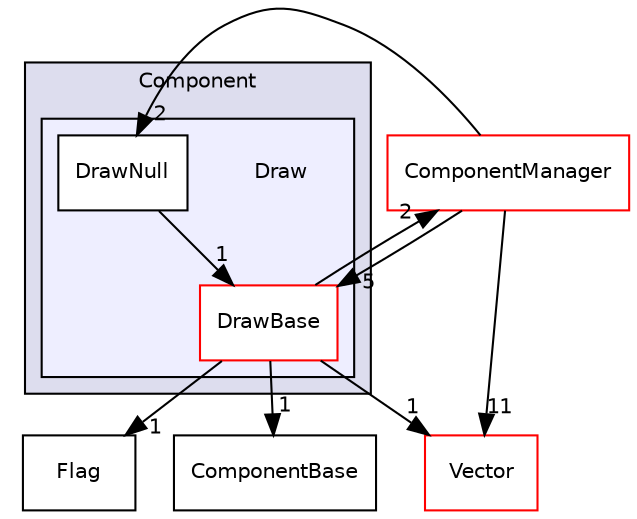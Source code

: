 digraph "C:/HAL/PG関係/03_作成プログラム/03_HAL授業/就職作品/Project/source/04_Tool/Component/Draw" {
  compound=true
  node [ fontsize="10", fontname="Helvetica"];
  edge [ labelfontsize="10", labelfontname="Helvetica"];
  subgraph clusterdir_9bdf09a476fe7fa6e3a0e14af6a4b1af {
    graph [ bgcolor="#ddddee", pencolor="black", label="Component" fontname="Helvetica", fontsize="10", URL="dir_9bdf09a476fe7fa6e3a0e14af6a4b1af.html"]
  subgraph clusterdir_474907557b2c5b7667994f3dd3664596 {
    graph [ bgcolor="#eeeeff", pencolor="black", label="" URL="dir_474907557b2c5b7667994f3dd3664596.html"];
    dir_474907557b2c5b7667994f3dd3664596 [shape=plaintext label="Draw"];
    dir_c1c8faf82edd510f7f7c97268d1eee54 [shape=box label="DrawBase" color="red" fillcolor="white" style="filled" URL="dir_c1c8faf82edd510f7f7c97268d1eee54.html"];
    dir_c092d36cc0bfea402f5d9cc8b9485951 [shape=box label="DrawNull" color="black" fillcolor="white" style="filled" URL="dir_c092d36cc0bfea402f5d9cc8b9485951.html"];
  }
  }
  dir_e069dfd34360cc5e45a6ca0659dad2b8 [shape=box label="Flag" URL="dir_e069dfd34360cc5e45a6ca0659dad2b8.html"];
  dir_74f44734d6b73035591820aeec0e7f4c [shape=box label="ComponentBase" URL="dir_74f44734d6b73035591820aeec0e7f4c.html"];
  dir_976dc2bd85357175aa42d597a4624b41 [shape=box label="ComponentManager" fillcolor="white" style="filled" color="red" URL="dir_976dc2bd85357175aa42d597a4624b41.html"];
  dir_e5c1ae2f1092e95ef2033dbd3d9e326c [shape=box label="Vector" fillcolor="white" style="filled" color="red" URL="dir_e5c1ae2f1092e95ef2033dbd3d9e326c.html"];
  dir_c092d36cc0bfea402f5d9cc8b9485951->dir_c1c8faf82edd510f7f7c97268d1eee54 [headlabel="1", labeldistance=1.5 headhref="dir_000100_000098.html"];
  dir_c1c8faf82edd510f7f7c97268d1eee54->dir_e069dfd34360cc5e45a6ca0659dad2b8 [headlabel="1", labeldistance=1.5 headhref="dir_000098_000129.html"];
  dir_c1c8faf82edd510f7f7c97268d1eee54->dir_74f44734d6b73035591820aeec0e7f4c [headlabel="1", labeldistance=1.5 headhref="dir_000098_000096.html"];
  dir_c1c8faf82edd510f7f7c97268d1eee54->dir_976dc2bd85357175aa42d597a4624b41 [headlabel="2", labeldistance=1.5 headhref="dir_000098_000104.html"];
  dir_c1c8faf82edd510f7f7c97268d1eee54->dir_e5c1ae2f1092e95ef2033dbd3d9e326c [headlabel="1", labeldistance=1.5 headhref="dir_000098_000149.html"];
  dir_976dc2bd85357175aa42d597a4624b41->dir_c092d36cc0bfea402f5d9cc8b9485951 [headlabel="2", labeldistance=1.5 headhref="dir_000104_000100.html"];
  dir_976dc2bd85357175aa42d597a4624b41->dir_c1c8faf82edd510f7f7c97268d1eee54 [headlabel="5", labeldistance=1.5 headhref="dir_000104_000098.html"];
  dir_976dc2bd85357175aa42d597a4624b41->dir_e5c1ae2f1092e95ef2033dbd3d9e326c [headlabel="11", labeldistance=1.5 headhref="dir_000104_000149.html"];
}
